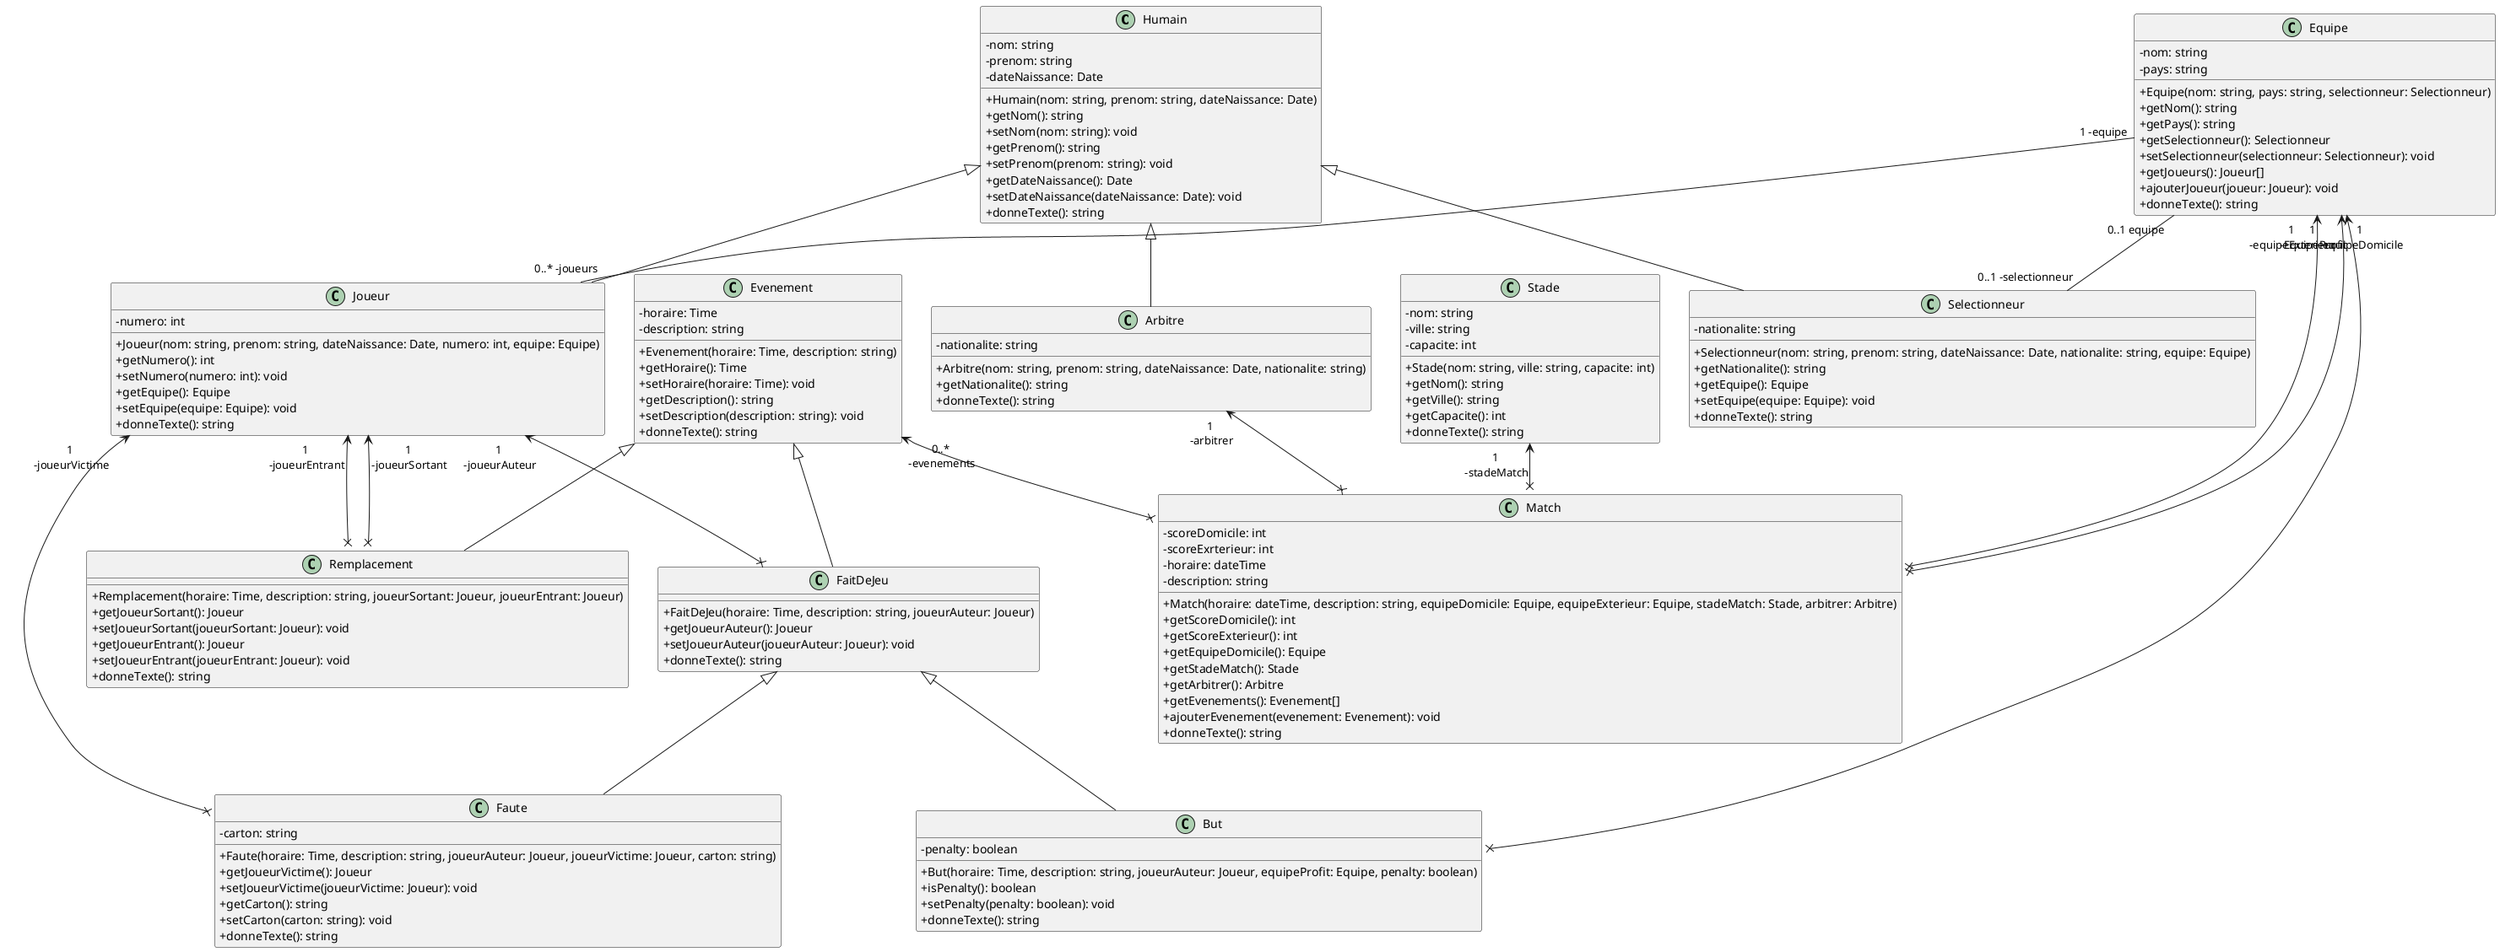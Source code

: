 @startuml
skinparam classAttributeIconSize 0
class Humain {
 -nom: string
    -prenom: string
    -dateNaissance: Date
    +Humain(nom: string, prenom: string, dateNaissance: Date)
    +getNom(): string
    +setNom(nom: string): void
    +getPrenom(): string
    +setPrenom(prenom: string): void
    +getDateNaissance(): Date
    +setDateNaissance(dateNaissance: Date): void
    +donneTexte(): string
}
Humain <|-- Arbitre
class Arbitre{
    -nationalite: string

    +Arbitre(nom: string, prenom: string, dateNaissance: Date, nationalite: string)
    +getNationalite(): string
    +donneTexte(): string
}

class Stade{
    -nom: string
    -ville: string
    -capacite: int
    +Stade(nom: string, ville: string, capacite: int)
    +getNom(): string
    +getVille(): string
    +getCapacite(): int
    +donneTexte(): string
}
Humain <|-- Joueur
class Joueur{
    -numero: int
    +Joueur(nom: string, prenom: string, dateNaissance: Date, numero: int, equipe: Equipe)
    +getNumero(): int
    +setNumero(numero: int): void
    +getEquipe(): Equipe
    +setEquipe(equipe: Equipe): void
    +donneTexte(): string
}

Humain <|-- Selectionneur
class Selectionneur{
    -nationalite: string
    +Selectionneur(nom: string, prenom: string, dateNaissance: Date, nationalite: string, equipe: Equipe)
    +getNationalite(): string
    +getEquipe(): Equipe
    +setEquipe(equipe: Equipe): void
    +donneTexte(): string
}

class Equipe{
    -nom: string
    -pays: string
    +Equipe(nom: string, pays: string, selectionneur: Selectionneur)
    +getNom(): string
    +getPays(): string
    +getSelectionneur(): Selectionneur
    +setSelectionneur(selectionneur: Selectionneur): void
    +getJoueurs(): Joueur[]
    +ajouterJoueur(joueur: Joueur): void
    +donneTexte(): string
}

 Equipe "1 -equipe" -- "0..* -joueurs" Joueur
Equipe  "0..1 equipe" -- "0..1 -selectionneur" Selectionneur

class Evenement{
    -horaire: Time
    -description: string
    +Evenement(horaire: Time, description: string)
    +getHoraire(): Time
    +setHoraire(horaire: Time): void
    +getDescription(): string
    +setDescription(description: string): void
    +donneTexte(): string
}

Joueur "1 \n-joueurEntrant" <--x  Remplacement
Joueur "1 \n-joueurSortant" <--x  Remplacement
Evenement <|-- Remplacement
class Remplacement{

    +Remplacement(horaire: Time, description: string, joueurSortant: Joueur, joueurEntrant: Joueur)
    +getJoueurSortant(): Joueur
    +setJoueurSortant(joueurSortant: Joueur): void
    +getJoueurEntrant(): Joueur
    +setJoueurEntrant(joueurEntrant: Joueur): void
    +donneTexte(): string
}

Evenement <|-- FaitDeJeu
Joueur "1 \n-joueurAuteur" <--x  FaitDeJeu
class FaitDeJeu{
    +FaitDeJeu(horaire: Time, description: string, joueurAuteur: Joueur)
    +getJoueurAuteur(): Joueur
    +setJoueurAuteur(joueurAuteur: Joueur): void
    +donneTexte(): string
}

 FaitDeJeu <|-- Faute
Joueur "1 \n-joueurVictime" <--x  Faute
class Faute{
    -carton: string
    +Faute(horaire: Time, description: string, joueurAuteur: Joueur, joueurVictime: Joueur, carton: string)
    +getJoueurVictime(): Joueur
    +setJoueurVictime(joueurVictime: Joueur): void
    +getCarton(): string
    +setCarton(carton: string): void
    +donneTexte(): string
}

FaitDeJeu <|--  But
Equipe "1 \n-EquipeProfit" <--x  But
class But{
    -penalty: boolean
    +But(horaire: Time, description: string, joueurAuteur: Joueur, equipeProfit: Equipe, penalty: boolean)
    +isPenalty(): boolean
    +setPenalty(penalty: boolean): void
    +donneTexte(): string
}

Equipe "1 \n-equipeDomicile" <--x  Match
Equipe "1 \n-equipeExterieur" <--x  Match
Stade "1 \n-stadeMatch" <--x  Match
Arbitre "1 \n-arbitrer" <--x  Match
Evenement "0..* \n-evenements" <--x  Match

class Match{
   -scoreDomicile: int
   -scoreExrterieur: int
   -horaire: dateTime
   -description: string
   +Match(horaire: dateTime, description: string, equipeDomicile: Equipe, equipeExterieur: Equipe, stadeMatch: Stade, arbitrer: Arbitre)
   +getScoreDomicile(): int
   +getScoreExterieur(): int
   +getEquipeDomicile(): Equipe
   +getStadeMatch(): Stade
   +getArbitrer(): Arbitre
   +getEvenements(): Evenement[]
   +ajouterEvenement(evenement: Evenement): void
   +donneTexte(): string
}

@enduml